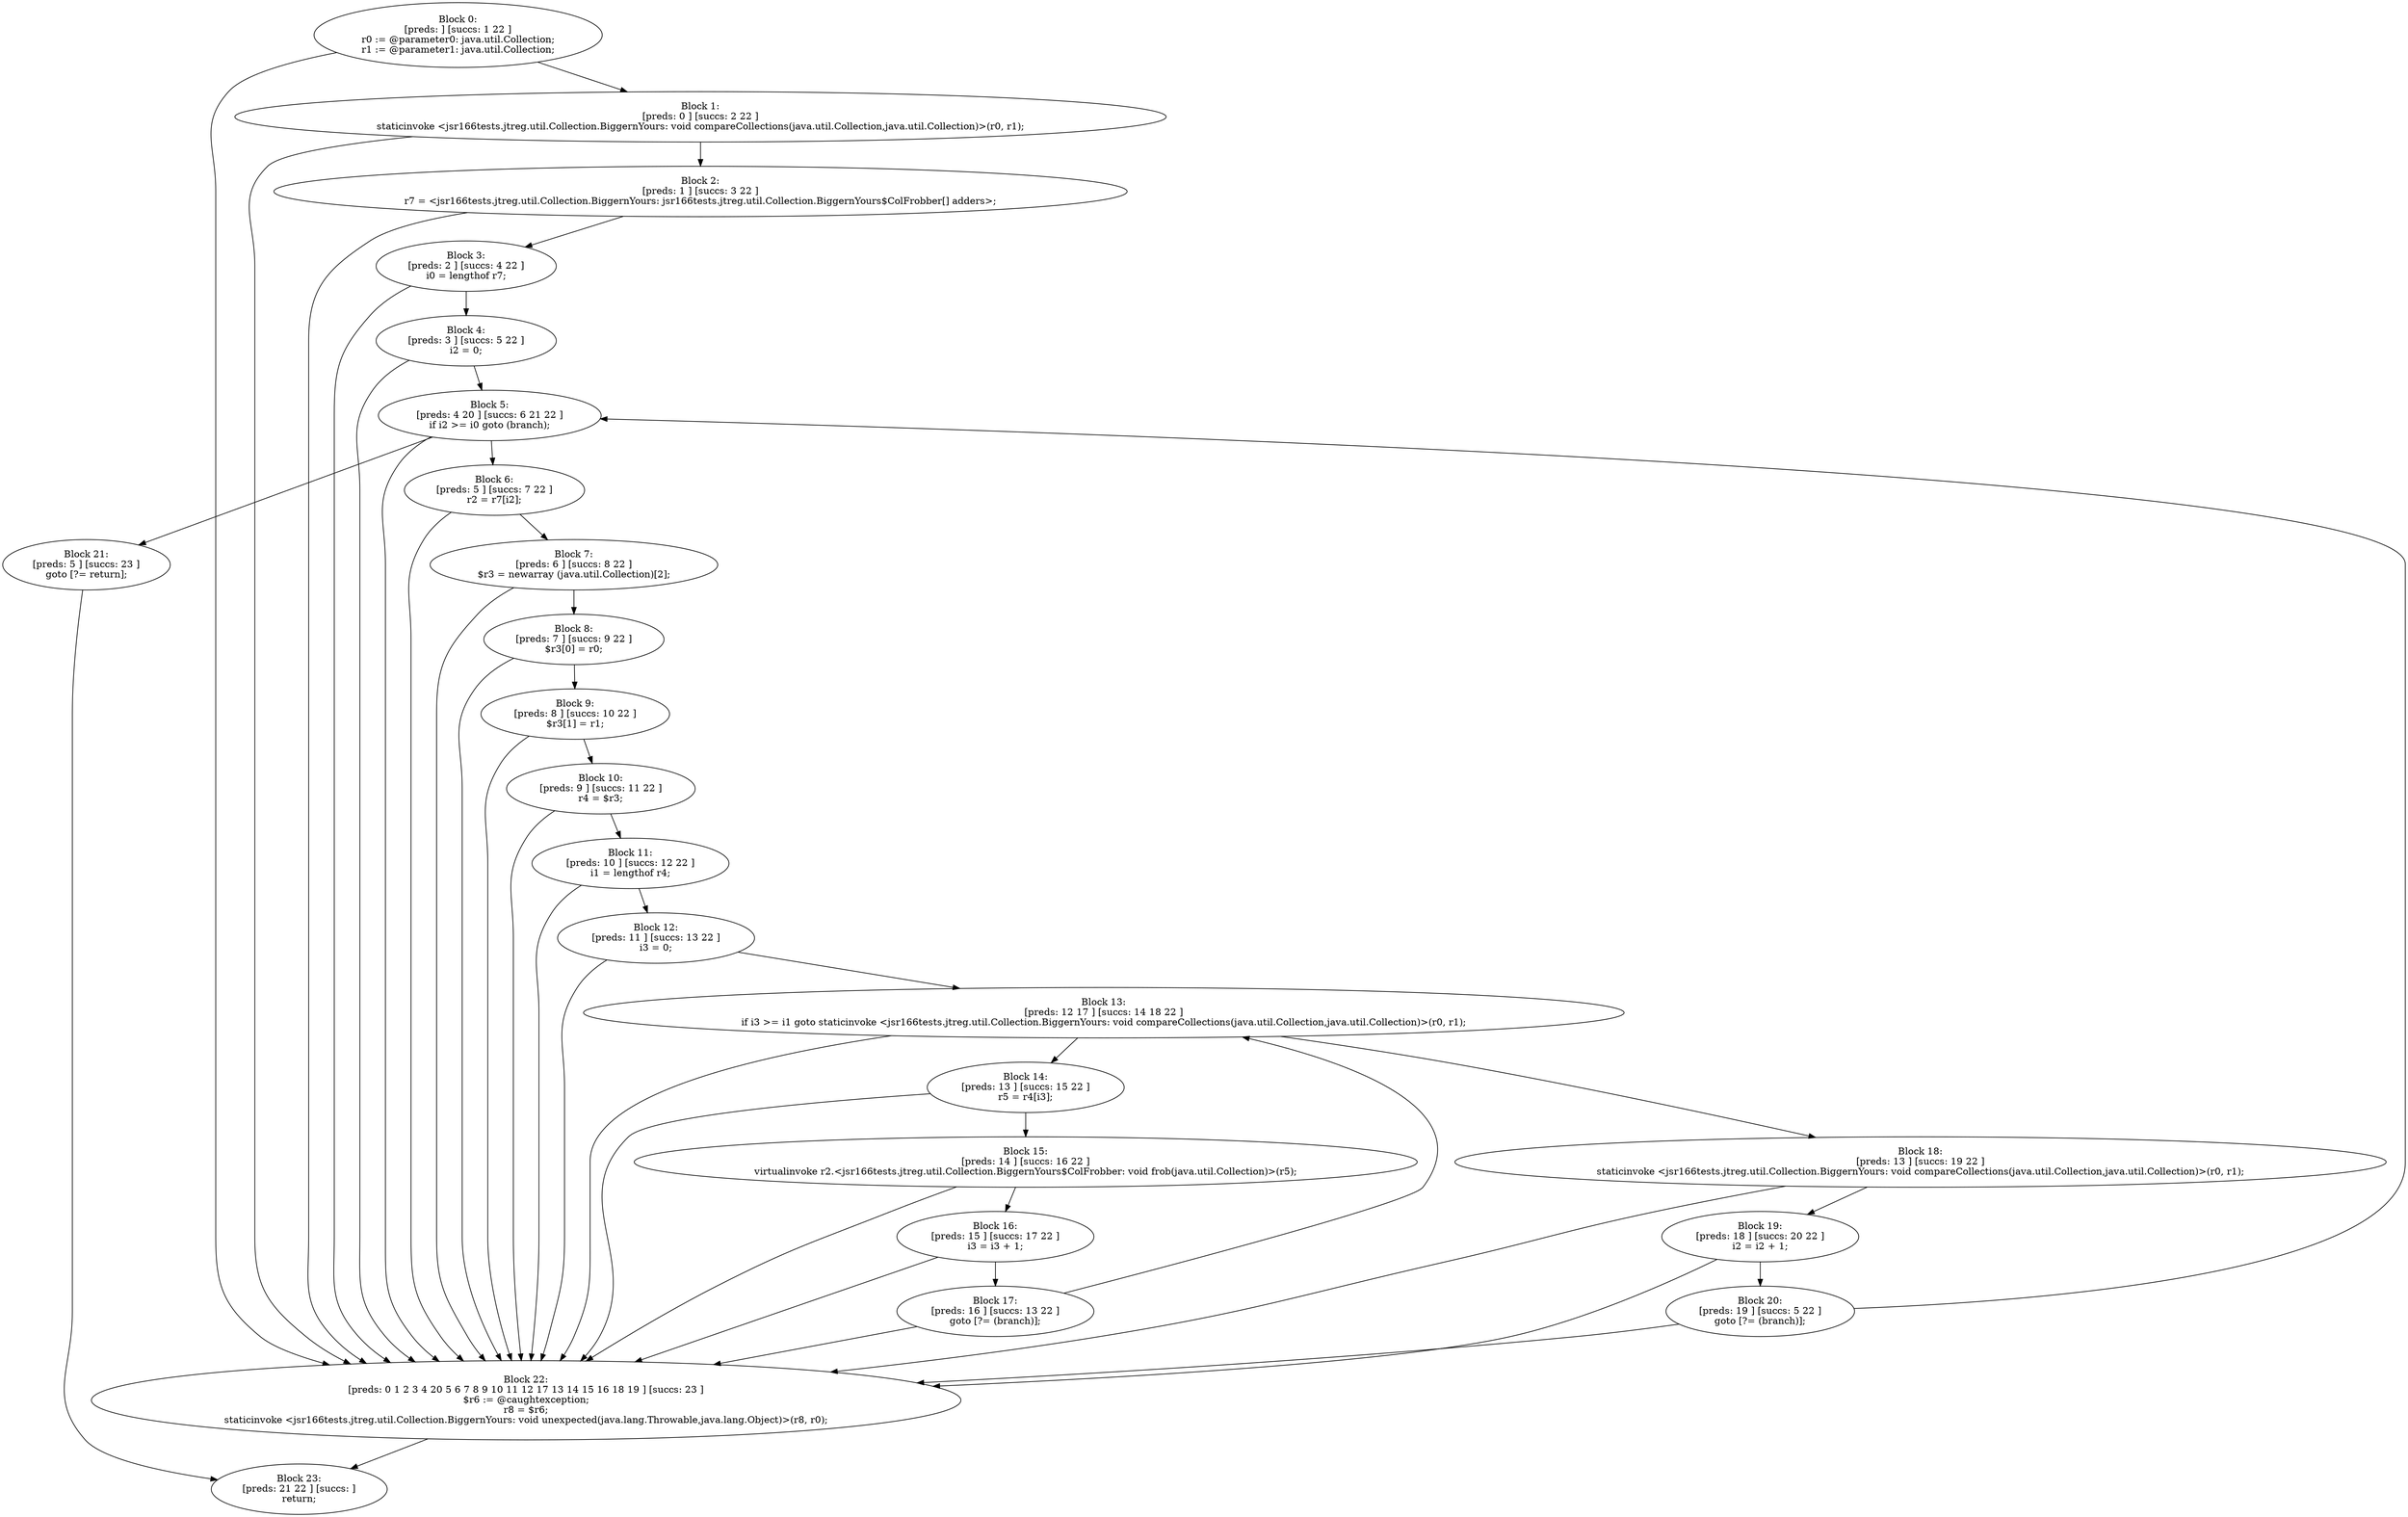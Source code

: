 digraph "unitGraph" {
    "Block 0:
[preds: ] [succs: 1 22 ]
r0 := @parameter0: java.util.Collection;
r1 := @parameter1: java.util.Collection;
"
    "Block 1:
[preds: 0 ] [succs: 2 22 ]
staticinvoke <jsr166tests.jtreg.util.Collection.BiggernYours: void compareCollections(java.util.Collection,java.util.Collection)>(r0, r1);
"
    "Block 2:
[preds: 1 ] [succs: 3 22 ]
r7 = <jsr166tests.jtreg.util.Collection.BiggernYours: jsr166tests.jtreg.util.Collection.BiggernYours$ColFrobber[] adders>;
"
    "Block 3:
[preds: 2 ] [succs: 4 22 ]
i0 = lengthof r7;
"
    "Block 4:
[preds: 3 ] [succs: 5 22 ]
i2 = 0;
"
    "Block 5:
[preds: 4 20 ] [succs: 6 21 22 ]
if i2 >= i0 goto (branch);
"
    "Block 6:
[preds: 5 ] [succs: 7 22 ]
r2 = r7[i2];
"
    "Block 7:
[preds: 6 ] [succs: 8 22 ]
$r3 = newarray (java.util.Collection)[2];
"
    "Block 8:
[preds: 7 ] [succs: 9 22 ]
$r3[0] = r0;
"
    "Block 9:
[preds: 8 ] [succs: 10 22 ]
$r3[1] = r1;
"
    "Block 10:
[preds: 9 ] [succs: 11 22 ]
r4 = $r3;
"
    "Block 11:
[preds: 10 ] [succs: 12 22 ]
i1 = lengthof r4;
"
    "Block 12:
[preds: 11 ] [succs: 13 22 ]
i3 = 0;
"
    "Block 13:
[preds: 12 17 ] [succs: 14 18 22 ]
if i3 >= i1 goto staticinvoke <jsr166tests.jtreg.util.Collection.BiggernYours: void compareCollections(java.util.Collection,java.util.Collection)>(r0, r1);
"
    "Block 14:
[preds: 13 ] [succs: 15 22 ]
r5 = r4[i3];
"
    "Block 15:
[preds: 14 ] [succs: 16 22 ]
virtualinvoke r2.<jsr166tests.jtreg.util.Collection.BiggernYours$ColFrobber: void frob(java.util.Collection)>(r5);
"
    "Block 16:
[preds: 15 ] [succs: 17 22 ]
i3 = i3 + 1;
"
    "Block 17:
[preds: 16 ] [succs: 13 22 ]
goto [?= (branch)];
"
    "Block 18:
[preds: 13 ] [succs: 19 22 ]
staticinvoke <jsr166tests.jtreg.util.Collection.BiggernYours: void compareCollections(java.util.Collection,java.util.Collection)>(r0, r1);
"
    "Block 19:
[preds: 18 ] [succs: 20 22 ]
i2 = i2 + 1;
"
    "Block 20:
[preds: 19 ] [succs: 5 22 ]
goto [?= (branch)];
"
    "Block 21:
[preds: 5 ] [succs: 23 ]
goto [?= return];
"
    "Block 22:
[preds: 0 1 2 3 4 20 5 6 7 8 9 10 11 12 17 13 14 15 16 18 19 ] [succs: 23 ]
$r6 := @caughtexception;
r8 = $r6;
staticinvoke <jsr166tests.jtreg.util.Collection.BiggernYours: void unexpected(java.lang.Throwable,java.lang.Object)>(r8, r0);
"
    "Block 23:
[preds: 21 22 ] [succs: ]
return;
"
    "Block 0:
[preds: ] [succs: 1 22 ]
r0 := @parameter0: java.util.Collection;
r1 := @parameter1: java.util.Collection;
"->"Block 1:
[preds: 0 ] [succs: 2 22 ]
staticinvoke <jsr166tests.jtreg.util.Collection.BiggernYours: void compareCollections(java.util.Collection,java.util.Collection)>(r0, r1);
";
    "Block 0:
[preds: ] [succs: 1 22 ]
r0 := @parameter0: java.util.Collection;
r1 := @parameter1: java.util.Collection;
"->"Block 22:
[preds: 0 1 2 3 4 20 5 6 7 8 9 10 11 12 17 13 14 15 16 18 19 ] [succs: 23 ]
$r6 := @caughtexception;
r8 = $r6;
staticinvoke <jsr166tests.jtreg.util.Collection.BiggernYours: void unexpected(java.lang.Throwable,java.lang.Object)>(r8, r0);
";
    "Block 1:
[preds: 0 ] [succs: 2 22 ]
staticinvoke <jsr166tests.jtreg.util.Collection.BiggernYours: void compareCollections(java.util.Collection,java.util.Collection)>(r0, r1);
"->"Block 2:
[preds: 1 ] [succs: 3 22 ]
r7 = <jsr166tests.jtreg.util.Collection.BiggernYours: jsr166tests.jtreg.util.Collection.BiggernYours$ColFrobber[] adders>;
";
    "Block 1:
[preds: 0 ] [succs: 2 22 ]
staticinvoke <jsr166tests.jtreg.util.Collection.BiggernYours: void compareCollections(java.util.Collection,java.util.Collection)>(r0, r1);
"->"Block 22:
[preds: 0 1 2 3 4 20 5 6 7 8 9 10 11 12 17 13 14 15 16 18 19 ] [succs: 23 ]
$r6 := @caughtexception;
r8 = $r6;
staticinvoke <jsr166tests.jtreg.util.Collection.BiggernYours: void unexpected(java.lang.Throwable,java.lang.Object)>(r8, r0);
";
    "Block 2:
[preds: 1 ] [succs: 3 22 ]
r7 = <jsr166tests.jtreg.util.Collection.BiggernYours: jsr166tests.jtreg.util.Collection.BiggernYours$ColFrobber[] adders>;
"->"Block 3:
[preds: 2 ] [succs: 4 22 ]
i0 = lengthof r7;
";
    "Block 2:
[preds: 1 ] [succs: 3 22 ]
r7 = <jsr166tests.jtreg.util.Collection.BiggernYours: jsr166tests.jtreg.util.Collection.BiggernYours$ColFrobber[] adders>;
"->"Block 22:
[preds: 0 1 2 3 4 20 5 6 7 8 9 10 11 12 17 13 14 15 16 18 19 ] [succs: 23 ]
$r6 := @caughtexception;
r8 = $r6;
staticinvoke <jsr166tests.jtreg.util.Collection.BiggernYours: void unexpected(java.lang.Throwable,java.lang.Object)>(r8, r0);
";
    "Block 3:
[preds: 2 ] [succs: 4 22 ]
i0 = lengthof r7;
"->"Block 4:
[preds: 3 ] [succs: 5 22 ]
i2 = 0;
";
    "Block 3:
[preds: 2 ] [succs: 4 22 ]
i0 = lengthof r7;
"->"Block 22:
[preds: 0 1 2 3 4 20 5 6 7 8 9 10 11 12 17 13 14 15 16 18 19 ] [succs: 23 ]
$r6 := @caughtexception;
r8 = $r6;
staticinvoke <jsr166tests.jtreg.util.Collection.BiggernYours: void unexpected(java.lang.Throwable,java.lang.Object)>(r8, r0);
";
    "Block 4:
[preds: 3 ] [succs: 5 22 ]
i2 = 0;
"->"Block 5:
[preds: 4 20 ] [succs: 6 21 22 ]
if i2 >= i0 goto (branch);
";
    "Block 4:
[preds: 3 ] [succs: 5 22 ]
i2 = 0;
"->"Block 22:
[preds: 0 1 2 3 4 20 5 6 7 8 9 10 11 12 17 13 14 15 16 18 19 ] [succs: 23 ]
$r6 := @caughtexception;
r8 = $r6;
staticinvoke <jsr166tests.jtreg.util.Collection.BiggernYours: void unexpected(java.lang.Throwable,java.lang.Object)>(r8, r0);
";
    "Block 5:
[preds: 4 20 ] [succs: 6 21 22 ]
if i2 >= i0 goto (branch);
"->"Block 6:
[preds: 5 ] [succs: 7 22 ]
r2 = r7[i2];
";
    "Block 5:
[preds: 4 20 ] [succs: 6 21 22 ]
if i2 >= i0 goto (branch);
"->"Block 21:
[preds: 5 ] [succs: 23 ]
goto [?= return];
";
    "Block 5:
[preds: 4 20 ] [succs: 6 21 22 ]
if i2 >= i0 goto (branch);
"->"Block 22:
[preds: 0 1 2 3 4 20 5 6 7 8 9 10 11 12 17 13 14 15 16 18 19 ] [succs: 23 ]
$r6 := @caughtexception;
r8 = $r6;
staticinvoke <jsr166tests.jtreg.util.Collection.BiggernYours: void unexpected(java.lang.Throwable,java.lang.Object)>(r8, r0);
";
    "Block 6:
[preds: 5 ] [succs: 7 22 ]
r2 = r7[i2];
"->"Block 7:
[preds: 6 ] [succs: 8 22 ]
$r3 = newarray (java.util.Collection)[2];
";
    "Block 6:
[preds: 5 ] [succs: 7 22 ]
r2 = r7[i2];
"->"Block 22:
[preds: 0 1 2 3 4 20 5 6 7 8 9 10 11 12 17 13 14 15 16 18 19 ] [succs: 23 ]
$r6 := @caughtexception;
r8 = $r6;
staticinvoke <jsr166tests.jtreg.util.Collection.BiggernYours: void unexpected(java.lang.Throwable,java.lang.Object)>(r8, r0);
";
    "Block 7:
[preds: 6 ] [succs: 8 22 ]
$r3 = newarray (java.util.Collection)[2];
"->"Block 8:
[preds: 7 ] [succs: 9 22 ]
$r3[0] = r0;
";
    "Block 7:
[preds: 6 ] [succs: 8 22 ]
$r3 = newarray (java.util.Collection)[2];
"->"Block 22:
[preds: 0 1 2 3 4 20 5 6 7 8 9 10 11 12 17 13 14 15 16 18 19 ] [succs: 23 ]
$r6 := @caughtexception;
r8 = $r6;
staticinvoke <jsr166tests.jtreg.util.Collection.BiggernYours: void unexpected(java.lang.Throwable,java.lang.Object)>(r8, r0);
";
    "Block 8:
[preds: 7 ] [succs: 9 22 ]
$r3[0] = r0;
"->"Block 9:
[preds: 8 ] [succs: 10 22 ]
$r3[1] = r1;
";
    "Block 8:
[preds: 7 ] [succs: 9 22 ]
$r3[0] = r0;
"->"Block 22:
[preds: 0 1 2 3 4 20 5 6 7 8 9 10 11 12 17 13 14 15 16 18 19 ] [succs: 23 ]
$r6 := @caughtexception;
r8 = $r6;
staticinvoke <jsr166tests.jtreg.util.Collection.BiggernYours: void unexpected(java.lang.Throwable,java.lang.Object)>(r8, r0);
";
    "Block 9:
[preds: 8 ] [succs: 10 22 ]
$r3[1] = r1;
"->"Block 10:
[preds: 9 ] [succs: 11 22 ]
r4 = $r3;
";
    "Block 9:
[preds: 8 ] [succs: 10 22 ]
$r3[1] = r1;
"->"Block 22:
[preds: 0 1 2 3 4 20 5 6 7 8 9 10 11 12 17 13 14 15 16 18 19 ] [succs: 23 ]
$r6 := @caughtexception;
r8 = $r6;
staticinvoke <jsr166tests.jtreg.util.Collection.BiggernYours: void unexpected(java.lang.Throwable,java.lang.Object)>(r8, r0);
";
    "Block 10:
[preds: 9 ] [succs: 11 22 ]
r4 = $r3;
"->"Block 11:
[preds: 10 ] [succs: 12 22 ]
i1 = lengthof r4;
";
    "Block 10:
[preds: 9 ] [succs: 11 22 ]
r4 = $r3;
"->"Block 22:
[preds: 0 1 2 3 4 20 5 6 7 8 9 10 11 12 17 13 14 15 16 18 19 ] [succs: 23 ]
$r6 := @caughtexception;
r8 = $r6;
staticinvoke <jsr166tests.jtreg.util.Collection.BiggernYours: void unexpected(java.lang.Throwable,java.lang.Object)>(r8, r0);
";
    "Block 11:
[preds: 10 ] [succs: 12 22 ]
i1 = lengthof r4;
"->"Block 12:
[preds: 11 ] [succs: 13 22 ]
i3 = 0;
";
    "Block 11:
[preds: 10 ] [succs: 12 22 ]
i1 = lengthof r4;
"->"Block 22:
[preds: 0 1 2 3 4 20 5 6 7 8 9 10 11 12 17 13 14 15 16 18 19 ] [succs: 23 ]
$r6 := @caughtexception;
r8 = $r6;
staticinvoke <jsr166tests.jtreg.util.Collection.BiggernYours: void unexpected(java.lang.Throwable,java.lang.Object)>(r8, r0);
";
    "Block 12:
[preds: 11 ] [succs: 13 22 ]
i3 = 0;
"->"Block 13:
[preds: 12 17 ] [succs: 14 18 22 ]
if i3 >= i1 goto staticinvoke <jsr166tests.jtreg.util.Collection.BiggernYours: void compareCollections(java.util.Collection,java.util.Collection)>(r0, r1);
";
    "Block 12:
[preds: 11 ] [succs: 13 22 ]
i3 = 0;
"->"Block 22:
[preds: 0 1 2 3 4 20 5 6 7 8 9 10 11 12 17 13 14 15 16 18 19 ] [succs: 23 ]
$r6 := @caughtexception;
r8 = $r6;
staticinvoke <jsr166tests.jtreg.util.Collection.BiggernYours: void unexpected(java.lang.Throwable,java.lang.Object)>(r8, r0);
";
    "Block 13:
[preds: 12 17 ] [succs: 14 18 22 ]
if i3 >= i1 goto staticinvoke <jsr166tests.jtreg.util.Collection.BiggernYours: void compareCollections(java.util.Collection,java.util.Collection)>(r0, r1);
"->"Block 14:
[preds: 13 ] [succs: 15 22 ]
r5 = r4[i3];
";
    "Block 13:
[preds: 12 17 ] [succs: 14 18 22 ]
if i3 >= i1 goto staticinvoke <jsr166tests.jtreg.util.Collection.BiggernYours: void compareCollections(java.util.Collection,java.util.Collection)>(r0, r1);
"->"Block 18:
[preds: 13 ] [succs: 19 22 ]
staticinvoke <jsr166tests.jtreg.util.Collection.BiggernYours: void compareCollections(java.util.Collection,java.util.Collection)>(r0, r1);
";
    "Block 13:
[preds: 12 17 ] [succs: 14 18 22 ]
if i3 >= i1 goto staticinvoke <jsr166tests.jtreg.util.Collection.BiggernYours: void compareCollections(java.util.Collection,java.util.Collection)>(r0, r1);
"->"Block 22:
[preds: 0 1 2 3 4 20 5 6 7 8 9 10 11 12 17 13 14 15 16 18 19 ] [succs: 23 ]
$r6 := @caughtexception;
r8 = $r6;
staticinvoke <jsr166tests.jtreg.util.Collection.BiggernYours: void unexpected(java.lang.Throwable,java.lang.Object)>(r8, r0);
";
    "Block 14:
[preds: 13 ] [succs: 15 22 ]
r5 = r4[i3];
"->"Block 15:
[preds: 14 ] [succs: 16 22 ]
virtualinvoke r2.<jsr166tests.jtreg.util.Collection.BiggernYours$ColFrobber: void frob(java.util.Collection)>(r5);
";
    "Block 14:
[preds: 13 ] [succs: 15 22 ]
r5 = r4[i3];
"->"Block 22:
[preds: 0 1 2 3 4 20 5 6 7 8 9 10 11 12 17 13 14 15 16 18 19 ] [succs: 23 ]
$r6 := @caughtexception;
r8 = $r6;
staticinvoke <jsr166tests.jtreg.util.Collection.BiggernYours: void unexpected(java.lang.Throwable,java.lang.Object)>(r8, r0);
";
    "Block 15:
[preds: 14 ] [succs: 16 22 ]
virtualinvoke r2.<jsr166tests.jtreg.util.Collection.BiggernYours$ColFrobber: void frob(java.util.Collection)>(r5);
"->"Block 16:
[preds: 15 ] [succs: 17 22 ]
i3 = i3 + 1;
";
    "Block 15:
[preds: 14 ] [succs: 16 22 ]
virtualinvoke r2.<jsr166tests.jtreg.util.Collection.BiggernYours$ColFrobber: void frob(java.util.Collection)>(r5);
"->"Block 22:
[preds: 0 1 2 3 4 20 5 6 7 8 9 10 11 12 17 13 14 15 16 18 19 ] [succs: 23 ]
$r6 := @caughtexception;
r8 = $r6;
staticinvoke <jsr166tests.jtreg.util.Collection.BiggernYours: void unexpected(java.lang.Throwable,java.lang.Object)>(r8, r0);
";
    "Block 16:
[preds: 15 ] [succs: 17 22 ]
i3 = i3 + 1;
"->"Block 17:
[preds: 16 ] [succs: 13 22 ]
goto [?= (branch)];
";
    "Block 16:
[preds: 15 ] [succs: 17 22 ]
i3 = i3 + 1;
"->"Block 22:
[preds: 0 1 2 3 4 20 5 6 7 8 9 10 11 12 17 13 14 15 16 18 19 ] [succs: 23 ]
$r6 := @caughtexception;
r8 = $r6;
staticinvoke <jsr166tests.jtreg.util.Collection.BiggernYours: void unexpected(java.lang.Throwable,java.lang.Object)>(r8, r0);
";
    "Block 17:
[preds: 16 ] [succs: 13 22 ]
goto [?= (branch)];
"->"Block 13:
[preds: 12 17 ] [succs: 14 18 22 ]
if i3 >= i1 goto staticinvoke <jsr166tests.jtreg.util.Collection.BiggernYours: void compareCollections(java.util.Collection,java.util.Collection)>(r0, r1);
";
    "Block 17:
[preds: 16 ] [succs: 13 22 ]
goto [?= (branch)];
"->"Block 22:
[preds: 0 1 2 3 4 20 5 6 7 8 9 10 11 12 17 13 14 15 16 18 19 ] [succs: 23 ]
$r6 := @caughtexception;
r8 = $r6;
staticinvoke <jsr166tests.jtreg.util.Collection.BiggernYours: void unexpected(java.lang.Throwable,java.lang.Object)>(r8, r0);
";
    "Block 18:
[preds: 13 ] [succs: 19 22 ]
staticinvoke <jsr166tests.jtreg.util.Collection.BiggernYours: void compareCollections(java.util.Collection,java.util.Collection)>(r0, r1);
"->"Block 19:
[preds: 18 ] [succs: 20 22 ]
i2 = i2 + 1;
";
    "Block 18:
[preds: 13 ] [succs: 19 22 ]
staticinvoke <jsr166tests.jtreg.util.Collection.BiggernYours: void compareCollections(java.util.Collection,java.util.Collection)>(r0, r1);
"->"Block 22:
[preds: 0 1 2 3 4 20 5 6 7 8 9 10 11 12 17 13 14 15 16 18 19 ] [succs: 23 ]
$r6 := @caughtexception;
r8 = $r6;
staticinvoke <jsr166tests.jtreg.util.Collection.BiggernYours: void unexpected(java.lang.Throwable,java.lang.Object)>(r8, r0);
";
    "Block 19:
[preds: 18 ] [succs: 20 22 ]
i2 = i2 + 1;
"->"Block 20:
[preds: 19 ] [succs: 5 22 ]
goto [?= (branch)];
";
    "Block 19:
[preds: 18 ] [succs: 20 22 ]
i2 = i2 + 1;
"->"Block 22:
[preds: 0 1 2 3 4 20 5 6 7 8 9 10 11 12 17 13 14 15 16 18 19 ] [succs: 23 ]
$r6 := @caughtexception;
r8 = $r6;
staticinvoke <jsr166tests.jtreg.util.Collection.BiggernYours: void unexpected(java.lang.Throwable,java.lang.Object)>(r8, r0);
";
    "Block 20:
[preds: 19 ] [succs: 5 22 ]
goto [?= (branch)];
"->"Block 5:
[preds: 4 20 ] [succs: 6 21 22 ]
if i2 >= i0 goto (branch);
";
    "Block 20:
[preds: 19 ] [succs: 5 22 ]
goto [?= (branch)];
"->"Block 22:
[preds: 0 1 2 3 4 20 5 6 7 8 9 10 11 12 17 13 14 15 16 18 19 ] [succs: 23 ]
$r6 := @caughtexception;
r8 = $r6;
staticinvoke <jsr166tests.jtreg.util.Collection.BiggernYours: void unexpected(java.lang.Throwable,java.lang.Object)>(r8, r0);
";
    "Block 21:
[preds: 5 ] [succs: 23 ]
goto [?= return];
"->"Block 23:
[preds: 21 22 ] [succs: ]
return;
";
    "Block 22:
[preds: 0 1 2 3 4 20 5 6 7 8 9 10 11 12 17 13 14 15 16 18 19 ] [succs: 23 ]
$r6 := @caughtexception;
r8 = $r6;
staticinvoke <jsr166tests.jtreg.util.Collection.BiggernYours: void unexpected(java.lang.Throwable,java.lang.Object)>(r8, r0);
"->"Block 23:
[preds: 21 22 ] [succs: ]
return;
";
}
